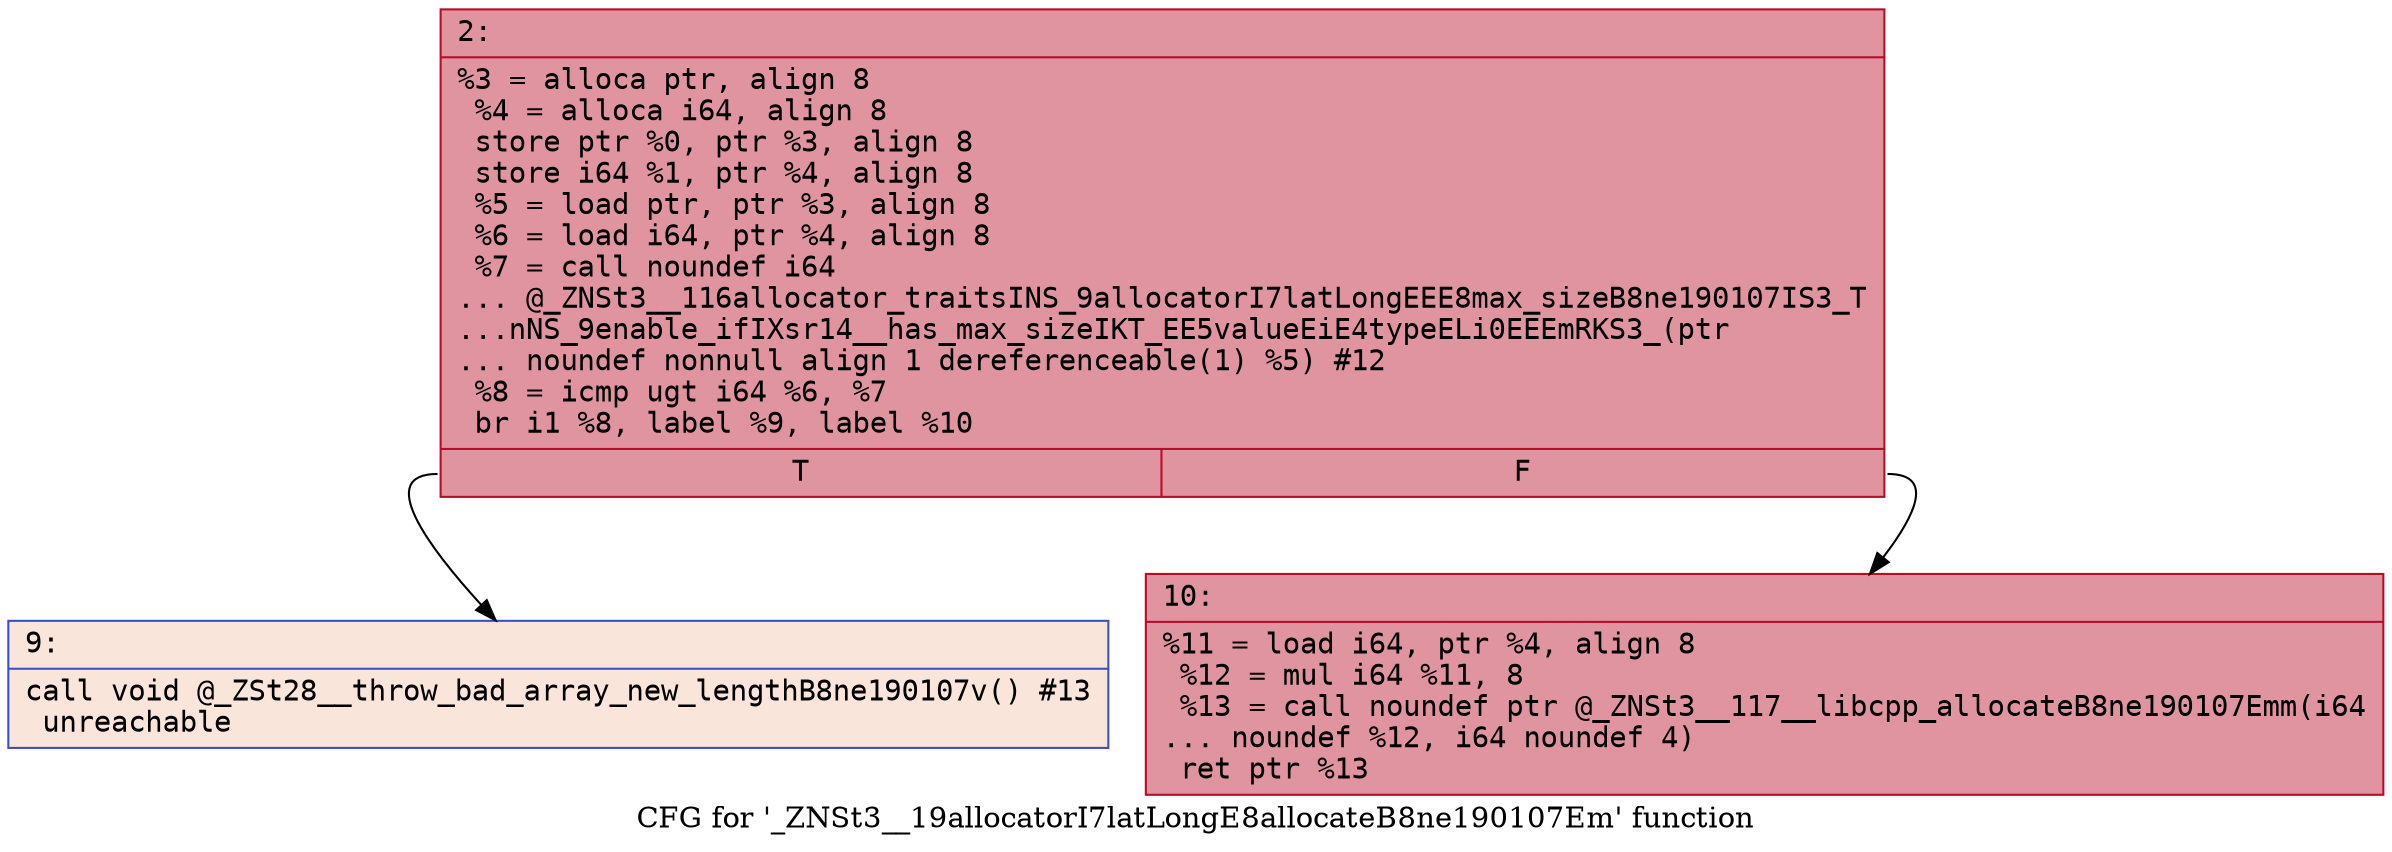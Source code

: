 digraph "CFG for '_ZNSt3__19allocatorI7latLongE8allocateB8ne190107Em' function" {
	label="CFG for '_ZNSt3__19allocatorI7latLongE8allocateB8ne190107Em' function";

	Node0x6000017620d0 [shape=record,color="#b70d28ff", style=filled, fillcolor="#b70d2870" fontname="Courier",label="{2:\l|  %3 = alloca ptr, align 8\l  %4 = alloca i64, align 8\l  store ptr %0, ptr %3, align 8\l  store i64 %1, ptr %4, align 8\l  %5 = load ptr, ptr %3, align 8\l  %6 = load i64, ptr %4, align 8\l  %7 = call noundef i64\l... @_ZNSt3__116allocator_traitsINS_9allocatorI7latLongEEE8max_sizeB8ne190107IS3_T\l...nNS_9enable_ifIXsr14__has_max_sizeIKT_EE5valueEiE4typeELi0EEEmRKS3_(ptr\l... noundef nonnull align 1 dereferenceable(1) %5) #12\l  %8 = icmp ugt i64 %6, %7\l  br i1 %8, label %9, label %10\l|{<s0>T|<s1>F}}"];
	Node0x6000017620d0:s0 -> Node0x600001762120[tooltip="2 -> 9\nProbability 0.00%" ];
	Node0x6000017620d0:s1 -> Node0x600001762170[tooltip="2 -> 10\nProbability 100.00%" ];
	Node0x600001762120 [shape=record,color="#3d50c3ff", style=filled, fillcolor="#f4c5ad70" fontname="Courier",label="{9:\l|  call void @_ZSt28__throw_bad_array_new_lengthB8ne190107v() #13\l  unreachable\l}"];
	Node0x600001762170 [shape=record,color="#b70d28ff", style=filled, fillcolor="#b70d2870" fontname="Courier",label="{10:\l|  %11 = load i64, ptr %4, align 8\l  %12 = mul i64 %11, 8\l  %13 = call noundef ptr @_ZNSt3__117__libcpp_allocateB8ne190107Emm(i64\l... noundef %12, i64 noundef 4)\l  ret ptr %13\l}"];
}
